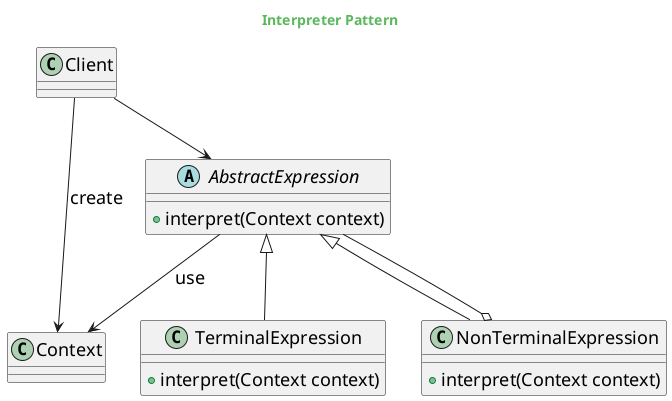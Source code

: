 @startuml

skinparam backgroundcolor transparent
skinparam classFontSize 18
skinparam noteFontSize 18
skinparam arrowFontSize 18
skinparam classAttributeFontSize 18

skinparam titleFontColor #5cb85c

Title Interpreter Pattern

class Context

abstract class AbstractExpression{
    + interpret(Context context)
}

AbstractExpression --> Context: use

class TerminalExpression extends AbstractExpression{
    + interpret(Context context)
}

class NonTerminalExpression extends AbstractExpression{
    + interpret(Context context)
}

NonTerminalExpression o-- AbstractExpression

class Client

Client --> Context: create
Client --> AbstractExpression

@enduml